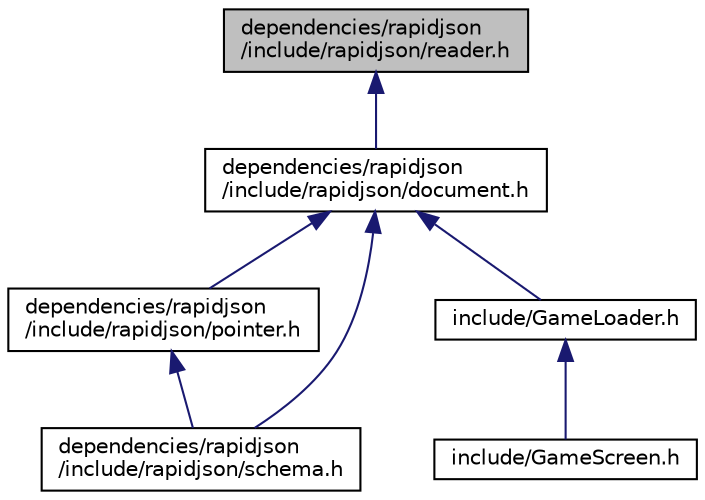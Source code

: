 digraph "dependencies/rapidjson/include/rapidjson/reader.h"
{
  edge [fontname="Helvetica",fontsize="10",labelfontname="Helvetica",labelfontsize="10"];
  node [fontname="Helvetica",fontsize="10",shape=record];
  Node20 [label="dependencies/rapidjson\l/include/rapidjson/reader.h",height=0.2,width=0.4,color="black", fillcolor="grey75", style="filled", fontcolor="black"];
  Node20 -> Node21 [dir="back",color="midnightblue",fontsize="10",style="solid",fontname="Helvetica"];
  Node21 [label="dependencies/rapidjson\l/include/rapidjson/document.h",height=0.2,width=0.4,color="black", fillcolor="white", style="filled",URL="$document_8h.html"];
  Node21 -> Node22 [dir="back",color="midnightblue",fontsize="10",style="solid",fontname="Helvetica"];
  Node22 [label="dependencies/rapidjson\l/include/rapidjson/pointer.h",height=0.2,width=0.4,color="black", fillcolor="white", style="filled",URL="$pointer_8h_source.html"];
  Node22 -> Node23 [dir="back",color="midnightblue",fontsize="10",style="solid",fontname="Helvetica"];
  Node23 [label="dependencies/rapidjson\l/include/rapidjson/schema.h",height=0.2,width=0.4,color="black", fillcolor="white", style="filled",URL="$schema_8h_source.html"];
  Node21 -> Node23 [dir="back",color="midnightblue",fontsize="10",style="solid",fontname="Helvetica"];
  Node21 -> Node24 [dir="back",color="midnightblue",fontsize="10",style="solid",fontname="Helvetica"];
  Node24 [label="include/GameLoader.h",height=0.2,width=0.4,color="black", fillcolor="white", style="filled",URL="$_game_loader_8h_source.html"];
  Node24 -> Node25 [dir="back",color="midnightblue",fontsize="10",style="solid",fontname="Helvetica"];
  Node25 [label="include/GameScreen.h",height=0.2,width=0.4,color="black", fillcolor="white", style="filled",URL="$_game_screen_8h_source.html"];
}
